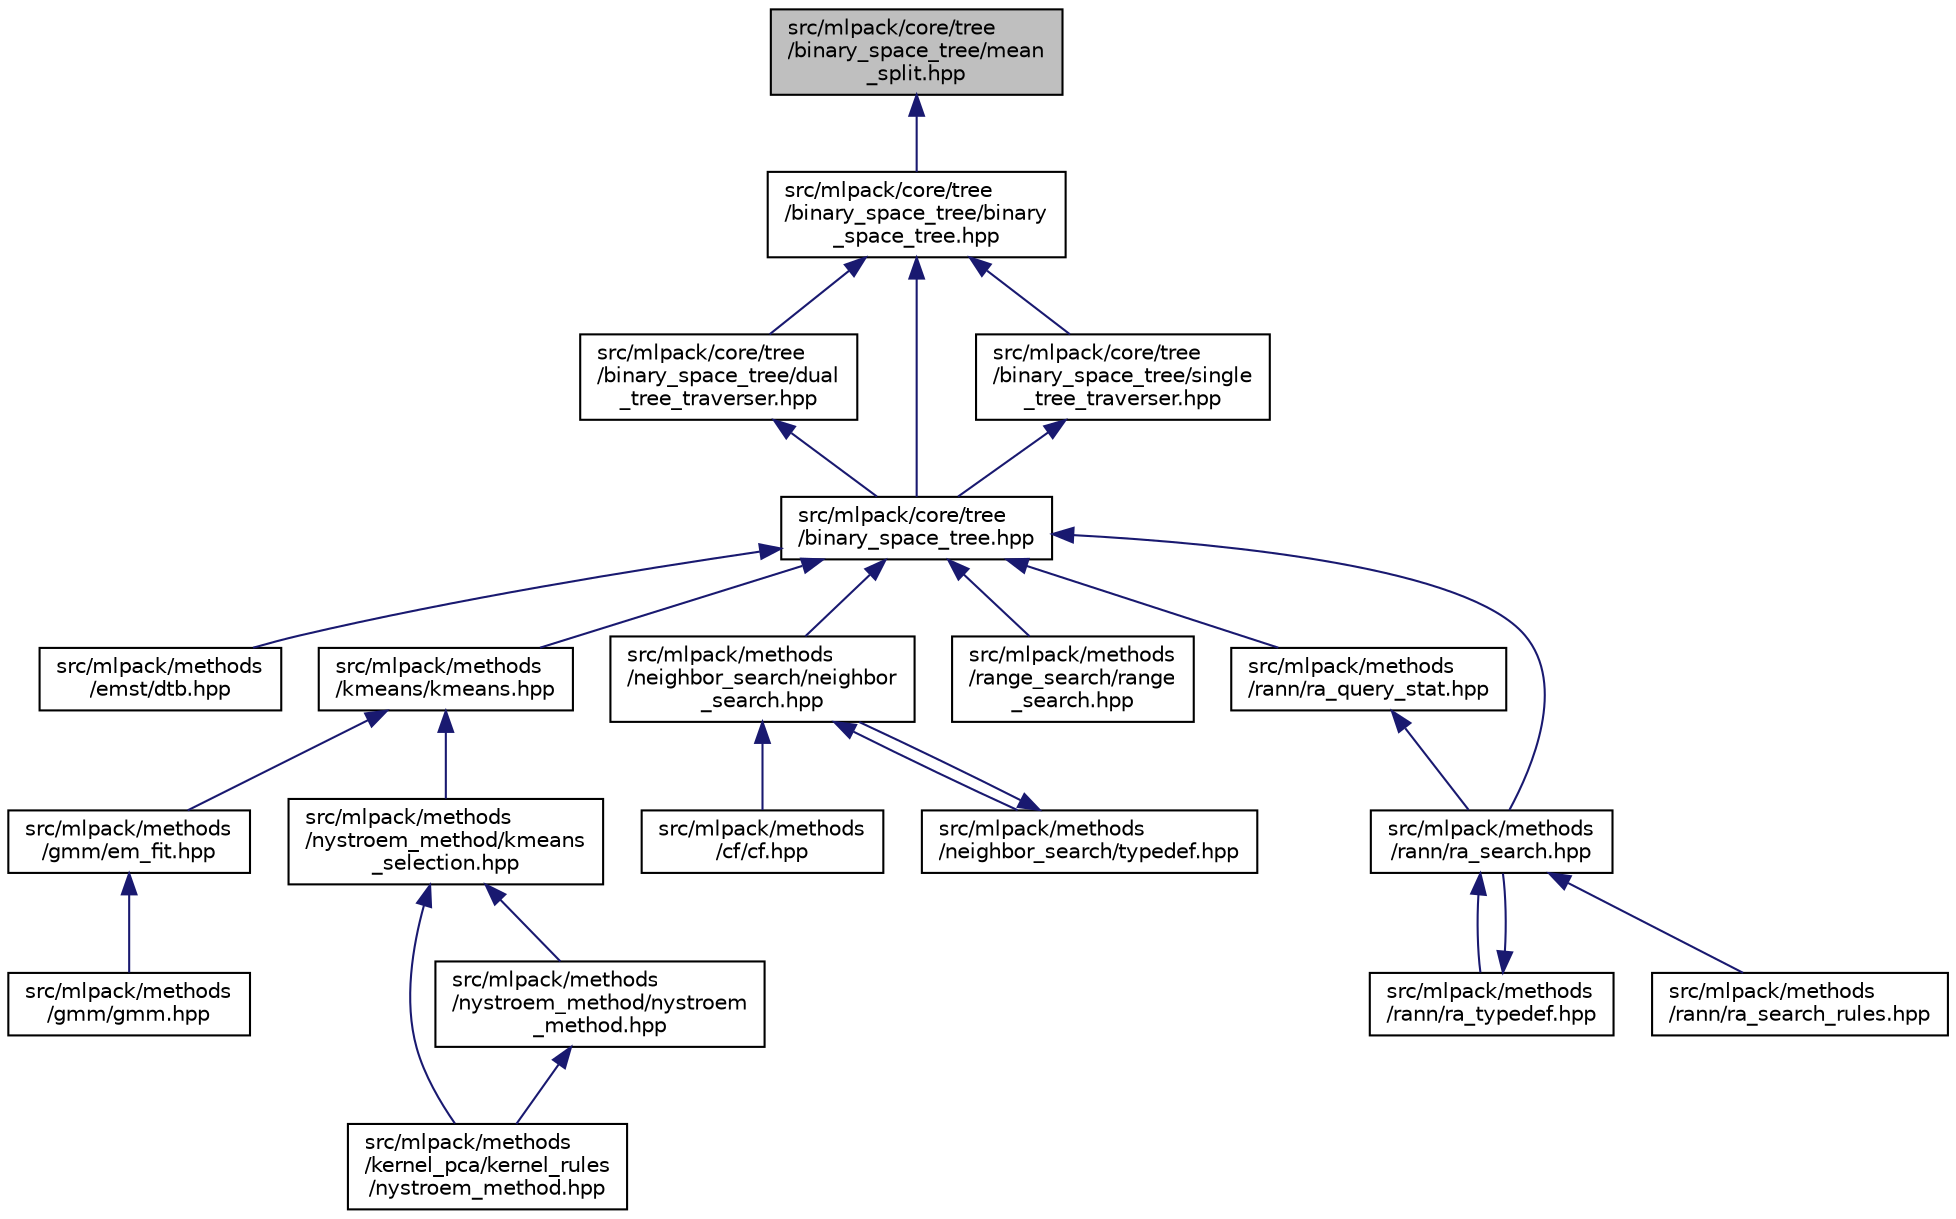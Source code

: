 digraph "src/mlpack/core/tree/binary_space_tree/mean_split.hpp"
{
  edge [fontname="Helvetica",fontsize="10",labelfontname="Helvetica",labelfontsize="10"];
  node [fontname="Helvetica",fontsize="10",shape=record];
  Node1 [label="src/mlpack/core/tree\l/binary_space_tree/mean\l_split.hpp",height=0.2,width=0.4,color="black", fillcolor="grey75", style="filled" fontcolor="black"];
  Node1 -> Node2 [dir="back",color="midnightblue",fontsize="10",style="solid"];
  Node2 [label="src/mlpack/core/tree\l/binary_space_tree/binary\l_space_tree.hpp",height=0.2,width=0.4,color="black", fillcolor="white", style="filled",URL="$binary__space__tree_2binary__space__tree_8hpp.html"];
  Node2 -> Node3 [dir="back",color="midnightblue",fontsize="10",style="solid"];
  Node3 [label="src/mlpack/core/tree\l/binary_space_tree/dual\l_tree_traverser.hpp",height=0.2,width=0.4,color="black", fillcolor="white", style="filled",URL="$binary__space__tree_2dual__tree__traverser_8hpp.html"];
  Node3 -> Node4 [dir="back",color="midnightblue",fontsize="10",style="solid"];
  Node4 [label="src/mlpack/core/tree\l/binary_space_tree.hpp",height=0.2,width=0.4,color="black", fillcolor="white", style="filled",URL="$binary__space__tree_8hpp.html"];
  Node4 -> Node5 [dir="back",color="midnightblue",fontsize="10",style="solid"];
  Node5 [label="src/mlpack/methods\l/emst/dtb.hpp",height=0.2,width=0.4,color="black", fillcolor="white", style="filled",URL="$dtb_8hpp.html"];
  Node4 -> Node6 [dir="back",color="midnightblue",fontsize="10",style="solid"];
  Node6 [label="src/mlpack/methods\l/kmeans/kmeans.hpp",height=0.2,width=0.4,color="black", fillcolor="white", style="filled",URL="$kmeans_8hpp.html"];
  Node6 -> Node7 [dir="back",color="midnightblue",fontsize="10",style="solid"];
  Node7 [label="src/mlpack/methods\l/gmm/em_fit.hpp",height=0.2,width=0.4,color="black", fillcolor="white", style="filled",URL="$em__fit_8hpp.html"];
  Node7 -> Node8 [dir="back",color="midnightblue",fontsize="10",style="solid"];
  Node8 [label="src/mlpack/methods\l/gmm/gmm.hpp",height=0.2,width=0.4,color="black", fillcolor="white", style="filled",URL="$gmm_8hpp.html"];
  Node6 -> Node9 [dir="back",color="midnightblue",fontsize="10",style="solid"];
  Node9 [label="src/mlpack/methods\l/nystroem_method/kmeans\l_selection.hpp",height=0.2,width=0.4,color="black", fillcolor="white", style="filled",URL="$kmeans__selection_8hpp.html"];
  Node9 -> Node10 [dir="back",color="midnightblue",fontsize="10",style="solid"];
  Node10 [label="src/mlpack/methods\l/kernel_pca/kernel_rules\l/nystroem_method.hpp",height=0.2,width=0.4,color="black", fillcolor="white", style="filled",URL="$kernel__pca_2kernel__rules_2nystroem__method_8hpp.html"];
  Node9 -> Node11 [dir="back",color="midnightblue",fontsize="10",style="solid"];
  Node11 [label="src/mlpack/methods\l/nystroem_method/nystroem\l_method.hpp",height=0.2,width=0.4,color="black", fillcolor="white", style="filled",URL="$nystroem__method_2nystroem__method_8hpp.html"];
  Node11 -> Node10 [dir="back",color="midnightblue",fontsize="10",style="solid"];
  Node4 -> Node12 [dir="back",color="midnightblue",fontsize="10",style="solid"];
  Node12 [label="src/mlpack/methods\l/neighbor_search/neighbor\l_search.hpp",height=0.2,width=0.4,color="black", fillcolor="white", style="filled",URL="$neighbor__search_8hpp.html"];
  Node12 -> Node13 [dir="back",color="midnightblue",fontsize="10",style="solid"];
  Node13 [label="src/mlpack/methods\l/cf/cf.hpp",height=0.2,width=0.4,color="black", fillcolor="white", style="filled",URL="$cf_8hpp.html"];
  Node12 -> Node14 [dir="back",color="midnightblue",fontsize="10",style="solid"];
  Node14 [label="src/mlpack/methods\l/neighbor_search/typedef.hpp",height=0.2,width=0.4,color="black", fillcolor="white", style="filled",URL="$typedef_8hpp.html"];
  Node14 -> Node12 [dir="back",color="midnightblue",fontsize="10",style="solid"];
  Node4 -> Node15 [dir="back",color="midnightblue",fontsize="10",style="solid"];
  Node15 [label="src/mlpack/methods\l/range_search/range\l_search.hpp",height=0.2,width=0.4,color="black", fillcolor="white", style="filled",URL="$range__search_8hpp.html"];
  Node4 -> Node16 [dir="back",color="midnightblue",fontsize="10",style="solid"];
  Node16 [label="src/mlpack/methods\l/rann/ra_query_stat.hpp",height=0.2,width=0.4,color="black", fillcolor="white", style="filled",URL="$ra__query__stat_8hpp.html"];
  Node16 -> Node17 [dir="back",color="midnightblue",fontsize="10",style="solid"];
  Node17 [label="src/mlpack/methods\l/rann/ra_search.hpp",height=0.2,width=0.4,color="black", fillcolor="white", style="filled",URL="$ra__search_8hpp.html"];
  Node17 -> Node18 [dir="back",color="midnightblue",fontsize="10",style="solid"];
  Node18 [label="src/mlpack/methods\l/rann/ra_typedef.hpp",height=0.2,width=0.4,color="black", fillcolor="white", style="filled",URL="$ra__typedef_8hpp.html"];
  Node18 -> Node17 [dir="back",color="midnightblue",fontsize="10",style="solid"];
  Node17 -> Node19 [dir="back",color="midnightblue",fontsize="10",style="solid"];
  Node19 [label="src/mlpack/methods\l/rann/ra_search_rules.hpp",height=0.2,width=0.4,color="black", fillcolor="white", style="filled",URL="$ra__search__rules_8hpp.html"];
  Node4 -> Node17 [dir="back",color="midnightblue",fontsize="10",style="solid"];
  Node2 -> Node20 [dir="back",color="midnightblue",fontsize="10",style="solid"];
  Node20 [label="src/mlpack/core/tree\l/binary_space_tree/single\l_tree_traverser.hpp",height=0.2,width=0.4,color="black", fillcolor="white", style="filled",URL="$binary__space__tree_2single__tree__traverser_8hpp.html"];
  Node20 -> Node4 [dir="back",color="midnightblue",fontsize="10",style="solid"];
  Node2 -> Node4 [dir="back",color="midnightblue",fontsize="10",style="solid"];
}
